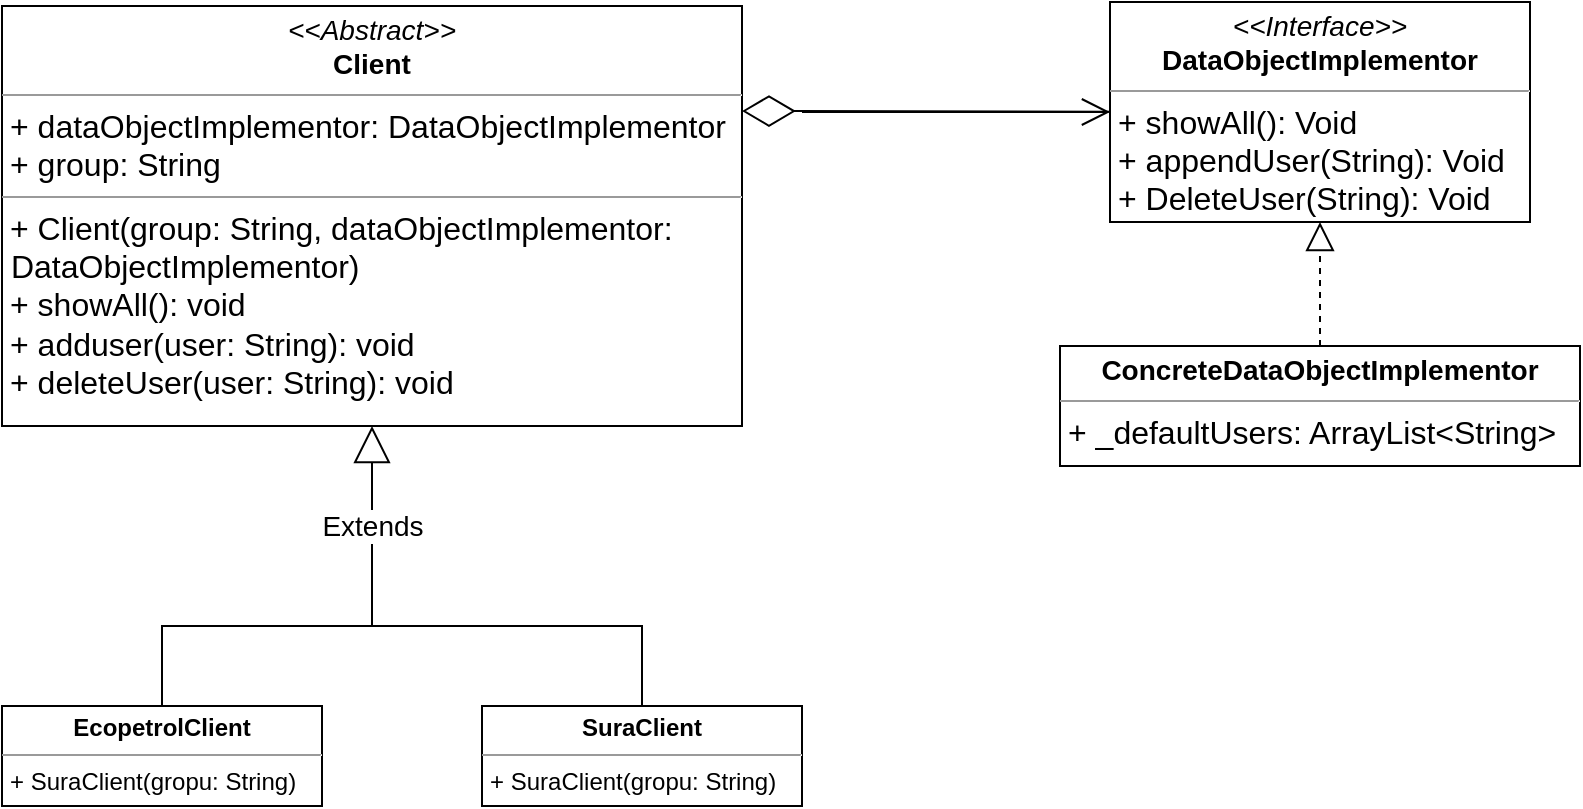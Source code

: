 <mxfile version="20.3.0" type="github">
  <diagram id="0yDl1CsS1_2p9jbcd7m1" name="Página-1">
    <mxGraphModel dx="1102" dy="620" grid="1" gridSize="10" guides="1" tooltips="1" connect="1" arrows="1" fold="1" page="1" pageScale="1" pageWidth="830" pageHeight="480" math="0" shadow="0">
      <root>
        <mxCell id="0" />
        <mxCell id="1" parent="0" />
        <mxCell id="gt7UqvYXyHpmLO9sHd0m-7" value="&lt;p style=&quot;margin:0px;margin-top:4px;text-align:center;&quot;&gt;&lt;font style=&quot;font-size: 14px;&quot;&gt;&lt;i&gt;&amp;lt;&amp;lt;Abstract&amp;gt;&amp;gt;&lt;/i&gt;&lt;br&gt;&lt;b&gt;Client&lt;/b&gt;&lt;/font&gt;&lt;/p&gt;&lt;hr size=&quot;1&quot;&gt;&lt;p style=&quot;margin:0px;margin-left:4px;&quot;&gt;&lt;font size=&quot;3&quot;&gt;+ dataObjectImplementor:&amp;nbsp;&lt;span style=&quot;text-align: center;&quot;&gt;DataObjectImplementor&lt;/span&gt;&lt;br&gt;+ group: String&lt;/font&gt;&lt;/p&gt;&lt;hr size=&quot;1&quot;&gt;&lt;p style=&quot;margin:0px;margin-left:4px;&quot;&gt;&lt;font size=&quot;3&quot;&gt;+ Client(group: String, dataObjectImplementor:&amp;nbsp;&lt;/font&gt;&lt;/p&gt;&lt;font size=&quot;3&quot;&gt;&lt;span style=&quot;text-align: center;&quot;&gt;&lt;span style=&quot;white-space: pre;&quot;&gt;	&lt;/span&gt;DataObjectImplementor&lt;/span&gt;&lt;span style=&quot;background-color: initial;&quot;&gt;)&lt;/span&gt;&lt;span style=&quot;text-align: center;&quot;&gt;&lt;br&gt;&lt;/span&gt;&lt;/font&gt;&lt;p style=&quot;margin:0px;margin-left:4px;&quot;&gt;&lt;font size=&quot;3&quot;&gt;+ showAll(): void&lt;br&gt;+ adduser(user: String): void&lt;/font&gt;&lt;/p&gt;&lt;p style=&quot;margin:0px;margin-left:4px;&quot;&gt;&lt;font size=&quot;3&quot;&gt;+ deleteUser(user: String): void&lt;/font&gt;&lt;/p&gt;" style="verticalAlign=top;align=left;overflow=fill;fontSize=12;fontFamily=Helvetica;html=1;" vertex="1" parent="1">
          <mxGeometry x="20" y="42" width="370" height="210" as="geometry" />
        </mxCell>
        <mxCell id="gt7UqvYXyHpmLO9sHd0m-8" value="&lt;p style=&quot;margin:0px;margin-top:4px;text-align:center;&quot;&gt;&lt;font style=&quot;font-size: 14px;&quot;&gt;&lt;i&gt;&amp;lt;&amp;lt;Interface&amp;gt;&amp;gt;&lt;/i&gt;&lt;br&gt;&lt;b&gt;DataObjectImplementor&lt;/b&gt;&lt;/font&gt;&lt;/p&gt;&lt;hr size=&quot;1&quot;&gt;&lt;p style=&quot;margin:0px;margin-left:4px;&quot;&gt;&lt;font size=&quot;3&quot;&gt;+ showAll(): Void&lt;br&gt;&lt;/font&gt;&lt;/p&gt;&lt;p style=&quot;margin:0px;margin-left:4px;&quot;&gt;&lt;font size=&quot;3&quot;&gt;+ appendUser(String): Void&lt;br&gt;+ DeleteUser(String): Void&lt;/font&gt;&lt;/p&gt;" style="verticalAlign=top;align=left;overflow=fill;fontSize=12;fontFamily=Helvetica;html=1;" vertex="1" parent="1">
          <mxGeometry x="574" y="40" width="210" height="110" as="geometry" />
        </mxCell>
        <mxCell id="gt7UqvYXyHpmLO9sHd0m-11" value="Extends" style="endArrow=block;endSize=16;endFill=0;html=1;rounded=0;fontSize=14;entryX=0.5;entryY=1;entryDx=0;entryDy=0;" edge="1" parent="1" target="gt7UqvYXyHpmLO9sHd0m-7">
          <mxGeometry width="160" relative="1" as="geometry">
            <mxPoint x="205" y="352" as="sourcePoint" />
            <mxPoint x="470" y="312" as="targetPoint" />
          </mxGeometry>
        </mxCell>
        <mxCell id="gt7UqvYXyHpmLO9sHd0m-20" value="&lt;p style=&quot;margin:0px;margin-top:4px;text-align:center;&quot;&gt;&lt;b&gt;SuraClient&lt;/b&gt;&lt;/p&gt;&lt;hr size=&quot;1&quot;&gt;&lt;p style=&quot;margin:0px;margin-left:4px;&quot;&gt;&lt;/p&gt;&lt;p style=&quot;margin:0px;margin-left:4px;&quot;&gt;+ SuraClient(gropu: String)&lt;/p&gt;" style="verticalAlign=top;align=left;overflow=fill;fontSize=12;fontFamily=Helvetica;html=1;" vertex="1" parent="1">
          <mxGeometry x="260" y="392" width="160" height="50" as="geometry" />
        </mxCell>
        <mxCell id="gt7UqvYXyHpmLO9sHd0m-23" value="&lt;p style=&quot;margin:0px;margin-top:4px;text-align:center;&quot;&gt;&lt;b&gt;EcopetrolClient&lt;/b&gt;&lt;/p&gt;&lt;hr size=&quot;1&quot;&gt;&lt;p style=&quot;margin:0px;margin-left:4px;&quot;&gt;&lt;/p&gt;&lt;p style=&quot;margin:0px;margin-left:4px;&quot;&gt;+ SuraClient(gropu: String)&lt;/p&gt;" style="verticalAlign=top;align=left;overflow=fill;fontSize=12;fontFamily=Helvetica;html=1;" vertex="1" parent="1">
          <mxGeometry x="20" y="392" width="160" height="50" as="geometry" />
        </mxCell>
        <mxCell id="gt7UqvYXyHpmLO9sHd0m-24" value="" style="endArrow=none;html=1;rounded=0;fontSize=14;entryX=0.5;entryY=0;entryDx=0;entryDy=0;" edge="1" parent="1" target="gt7UqvYXyHpmLO9sHd0m-20">
          <mxGeometry width="50" height="50" relative="1" as="geometry">
            <mxPoint x="205" y="352" as="sourcePoint" />
            <mxPoint x="420" y="282" as="targetPoint" />
            <Array as="points">
              <mxPoint x="340" y="352" />
            </Array>
          </mxGeometry>
        </mxCell>
        <mxCell id="gt7UqvYXyHpmLO9sHd0m-25" value="" style="endArrow=none;html=1;rounded=0;fontSize=14;entryX=0.5;entryY=0;entryDx=0;entryDy=0;" edge="1" parent="1" target="gt7UqvYXyHpmLO9sHd0m-23">
          <mxGeometry width="50" height="50" relative="1" as="geometry">
            <mxPoint x="210" y="352" as="sourcePoint" />
            <mxPoint x="350" y="402" as="targetPoint" />
            <Array as="points">
              <mxPoint x="110" y="352" />
              <mxPoint x="100" y="352" />
            </Array>
          </mxGeometry>
        </mxCell>
        <mxCell id="gt7UqvYXyHpmLO9sHd0m-30" value="" style="endArrow=open;endFill=1;endSize=12;html=1;rounded=0;fontSize=14;entryX=0;entryY=0.5;entryDx=0;entryDy=0;" edge="1" parent="1" target="gt7UqvYXyHpmLO9sHd0m-8">
          <mxGeometry width="160" relative="1" as="geometry">
            <mxPoint x="420" y="95" as="sourcePoint" />
            <mxPoint x="570" y="95" as="targetPoint" />
          </mxGeometry>
        </mxCell>
        <mxCell id="gt7UqvYXyHpmLO9sHd0m-31" value="" style="endArrow=diamondThin;endFill=0;endSize=24;html=1;rounded=0;fontSize=14;entryX=1;entryY=0.25;entryDx=0;entryDy=0;" edge="1" parent="1" source="gt7UqvYXyHpmLO9sHd0m-8" target="gt7UqvYXyHpmLO9sHd0m-7">
          <mxGeometry width="160" relative="1" as="geometry">
            <mxPoint x="490" y="95" as="sourcePoint" />
            <mxPoint x="430" y="102" as="targetPoint" />
          </mxGeometry>
        </mxCell>
        <mxCell id="gt7UqvYXyHpmLO9sHd0m-33" value="" style="endArrow=block;dashed=1;endFill=0;endSize=12;html=1;rounded=0;fontSize=14;exitX=0.5;exitY=0;exitDx=0;exitDy=0;entryX=0.5;entryY=1;entryDx=0;entryDy=0;" edge="1" parent="1" source="gt7UqvYXyHpmLO9sHd0m-34" target="gt7UqvYXyHpmLO9sHd0m-8">
          <mxGeometry width="160" relative="1" as="geometry">
            <mxPoint x="675" y="222" as="sourcePoint" />
            <mxPoint x="684" y="172" as="targetPoint" />
          </mxGeometry>
        </mxCell>
        <mxCell id="gt7UqvYXyHpmLO9sHd0m-34" value="&lt;p style=&quot;margin: 4px 0px 0px; text-align: center;&quot;&gt;&lt;font style=&quot;font-size: 14px;&quot;&gt;&lt;b&gt;ConcreteDataObjectImplementor&lt;/b&gt;&lt;/font&gt;&lt;/p&gt;&lt;hr size=&quot;1&quot;&gt;&lt;p style=&quot;margin: 0px 0px 0px 4px;&quot;&gt;&lt;font size=&quot;3&quot;&gt;+ _defaultUsers: ArrayList&amp;lt;String&amp;gt;&lt;/font&gt;&lt;/p&gt;&lt;p style=&quot;margin: 0px 0px 0px 4px;&quot;&gt;&lt;br&gt;&lt;/p&gt;" style="verticalAlign=top;align=left;overflow=fill;fontSize=12;fontFamily=Helvetica;html=1;" vertex="1" parent="1">
          <mxGeometry x="549" y="212" width="260" height="60" as="geometry" />
        </mxCell>
      </root>
    </mxGraphModel>
  </diagram>
</mxfile>
